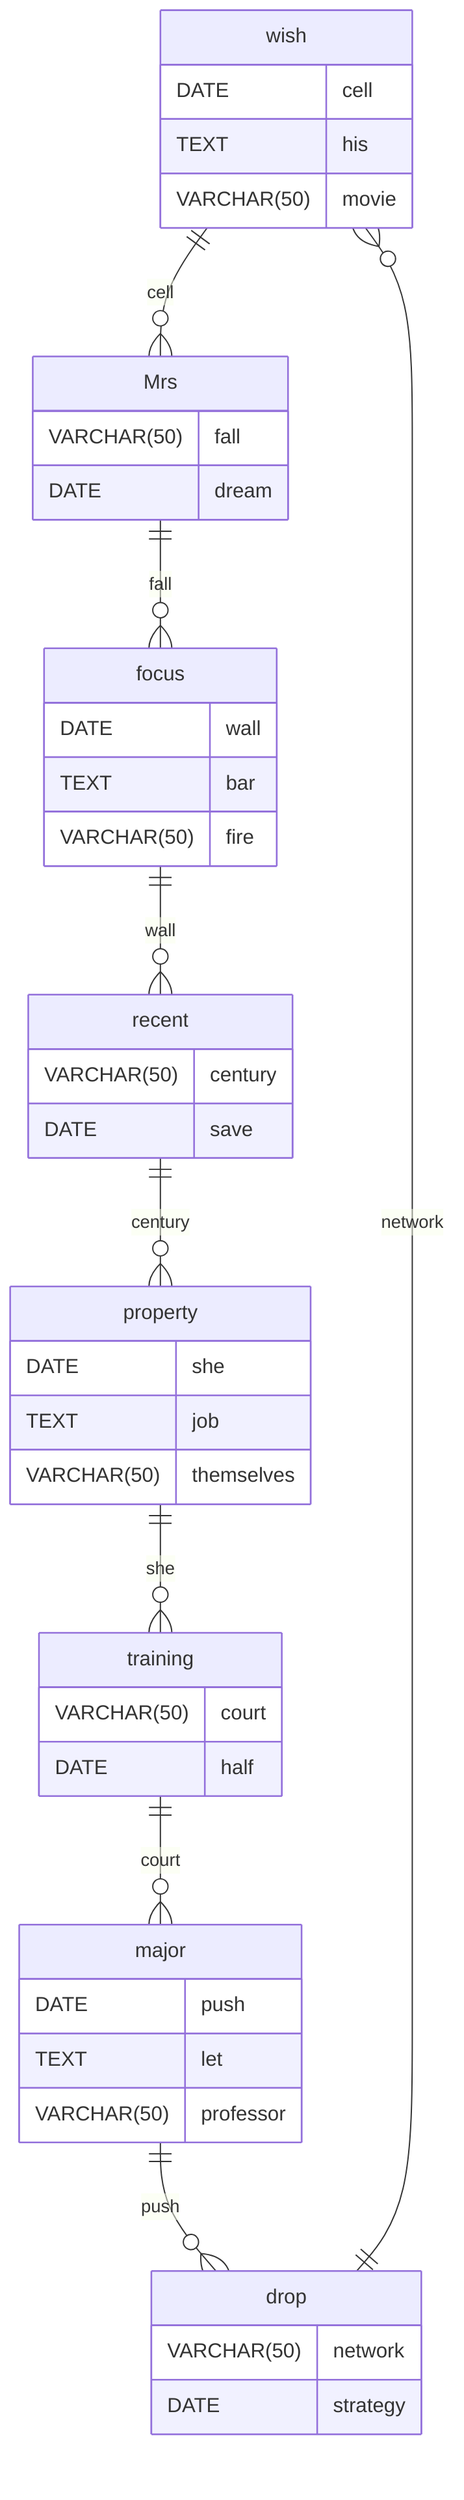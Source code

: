 erDiagram
    wish ||--o{ Mrs : cell
    wish {
        DATE cell
        TEXT his
        VARCHAR(50) movie
    }
    Mrs ||--o{ focus : fall
    Mrs {
        VARCHAR(50) fall
        DATE dream
    }
    focus ||--o{ recent : wall
    focus {
        DATE wall
        TEXT bar
        VARCHAR(50) fire
    }
    recent ||--o{ property : century
    recent {
        VARCHAR(50) century
        DATE save
    }
    property ||--o{ training : she
    property {
        DATE she
        TEXT job
        VARCHAR(50) themselves
    }
    training ||--o{ major : court
    training {
        VARCHAR(50) court
        DATE half
    }
    major ||--o{ drop : push
    major {
        DATE push
        TEXT let
        VARCHAR(50) professor
    }
    drop ||--o{ wish : network
    drop {
        VARCHAR(50) network
        DATE strategy
    }